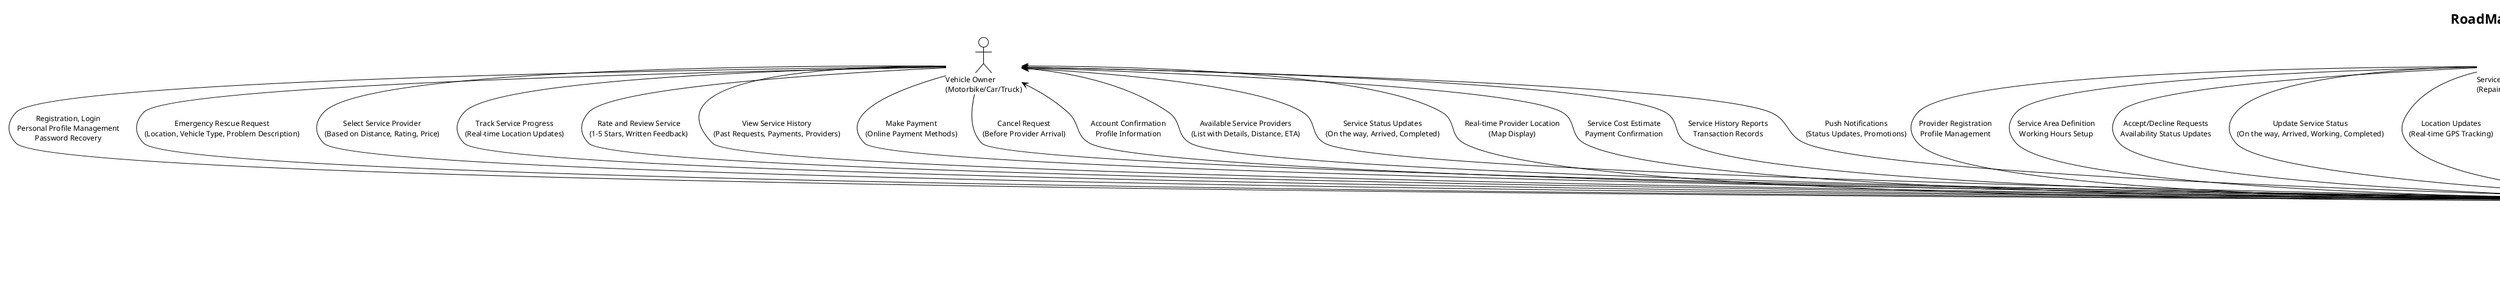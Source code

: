 @startuml
!theme plain
skinparam backgroundColor white
skinparam defaultFontSize 12
skinparam actorFontSize 12
skinparam packageFontSize 14
skinparam rectangleFontSize 12

title RoadMate System Context Diagram

' Define the main system
rectangle "RoadMate System" as RoadMate {
  rectangle "Mobile Application\n(Flutter - Android/iOS)" as MobileApp
  rectangle "Backend Server\n(Node.js/Express.js)" as Backend
  rectangle "Database\n(PostgreSQL)" as Database
}

' Define external actors
actor "Vehicle Owner\n(Motorbike/Car/Truck)" as VehicleOwner
actor "Service Provider\n(Repair Shop/Technician)" as ServiceProvider
actor "System Administrator" as Admin

' Define external systems
cloud "Map Services\n(Google Maps API)" as MapAPI
cloud "Push Notification\nService" as NotificationService
cloud "Payment Gateway\n(E-wallets/Banks)" as PaymentGateway
cloud "SMS/Email Service" as CommunicationService
cloud "Cloud Platform\n(AWS/GCP/Azure)" as CloudPlatform

' Vehicle Owner interactions
VehicleOwner --> RoadMate : "Registration, Login\nPersonal Profile Management\nPassword Recovery"
VehicleOwner --> RoadMate : "Emergency Rescue Request\n(Location, Vehicle Type, Problem Description)"
VehicleOwner --> RoadMate : "Select Service Provider\n(Based on Distance, Rating, Price)"
VehicleOwner --> RoadMate : "Track Service Progress\n(Real-time Location Updates)"
VehicleOwner --> RoadMate : "Rate and Review Service\n(1-5 Stars, Written Feedback)"
VehicleOwner --> RoadMate : "View Service History\n(Past Requests, Payments, Providers)"
VehicleOwner --> RoadMate : "Make Payment\n(Online Payment Methods)"
VehicleOwner --> RoadMate : "Cancel Request\n(Before Provider Arrival)"

RoadMate --> VehicleOwner : "Account Confirmation\nProfile Information"
RoadMate --> VehicleOwner : "Available Service Providers\n(List with Details, Distance, ETA)"
RoadMate --> VehicleOwner : "Service Status Updates\n(On the way, Arrived, Completed)"
RoadMate --> VehicleOwner : "Real-time Provider Location\n(Map Display)"
RoadMate --> VehicleOwner : "Service Cost Estimate\nPayment Confirmation"
RoadMate --> VehicleOwner : "Service History Reports\nTransaction Records"
RoadMate --> VehicleOwner : "Push Notifications\n(Status Updates, Promotions)"

' Service Provider interactions
ServiceProvider --> RoadMate : "Provider Registration\nProfile Management"
ServiceProvider --> RoadMate : "Service Area Definition\nWorking Hours Setup"
ServiceProvider --> RoadMate : "Accept/Decline Requests\nAvailability Status Updates"
ServiceProvider --> RoadMate : "Update Service Status\n(On the way, Arrived, Working, Completed)"
ServiceProvider --> RoadMate : "Location Updates\n(Real-time GPS Tracking)"
ServiceProvider --> RoadMate : "Service Pricing Information\nSpecialty Services"

RoadMate --> ServiceProvider : "Rescue Request Notifications\n(Location, Vehicle Type, Problem)"
RoadMate --> ServiceProvider : "Customer Contact Information\nSpecial Instructions"
RoadMate --> ServiceProvider : "Revenue Reports\nTransaction History"
RoadMate --> ServiceProvider : "Customer Ratings and Reviews\nFeedback"
RoadMate --> ServiceProvider : "Payment Processing\nCommission Details"

' System Administrator interactions
Admin --> RoadMate : "System Configuration\nUser Management"
Admin --> RoadMate : "Monitor System Performance\nDatabase Maintenance"
Admin --> RoadMate : "Manage Service Provider Verification\nQuality Control"
Admin --> RoadMate : "Generate Analytics Reports\nSystem Health Monitoring"

RoadMate --> Admin : "System Status Reports\nPerformance Metrics"
RoadMate --> Admin : "User Activity Logs\nTransaction Records"
RoadMate --> Admin : "Error Reports\nSecurity Alerts"
RoadMate --> Admin : "Revenue Analytics\nService Usage Statistics"

' External system interactions
RoadMate --> MapAPI : "Location Requests\nRoute Calculation"
MapAPI --> RoadMate : "Geographic Data\nMap Display, Directions"

RoadMate --> NotificationService : "Push Notification Requests\n(Status Updates, Alerts)"
NotificationService --> RoadMate : "Delivery Confirmations\nNotification Status"

RoadMate --> PaymentGateway : "Payment Processing Requests\nTransaction Data"
PaymentGateway --> RoadMate : "Payment Confirmation\nTransaction Results"

RoadMate --> CommunicationService : "SMS/Email Requests\n(Verification, Notifications)"
CommunicationService --> RoadMate : "Delivery Status\nMessage Confirmations"

RoadMate --> CloudPlatform : "Application Deployment\nData Storage, Backup"
CloudPlatform --> RoadMate : "Infrastructure Services\nScaling, Security"

@enduml